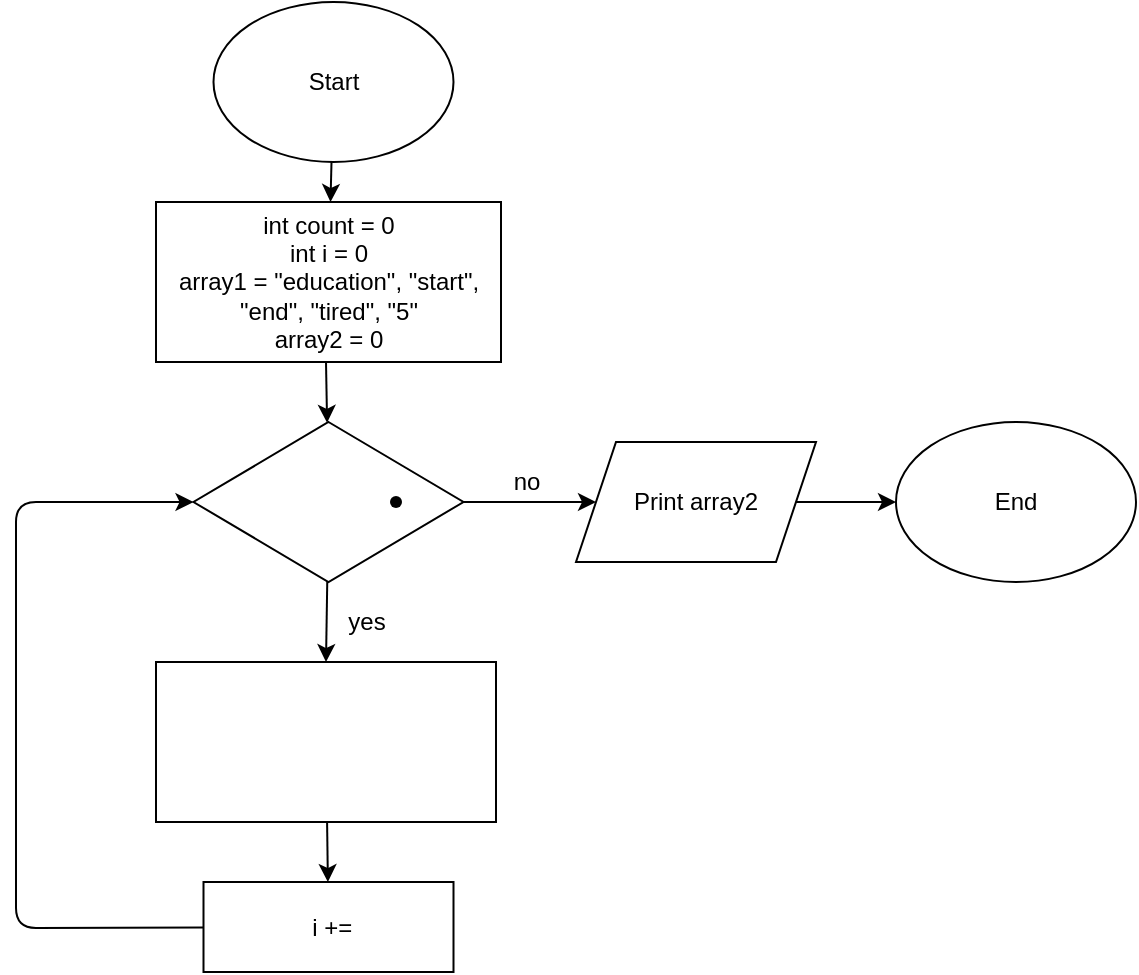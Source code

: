 <mxfile>
    <diagram id="HYrNcn7kxSLPC3C2fyq9" name="Страница 1">
        <mxGraphModel dx="820" dy="311" grid="1" gridSize="10" guides="1" tooltips="1" connect="1" arrows="1" fold="1" page="1" pageScale="1" pageWidth="827" pageHeight="1169" math="0" shadow="0">
            <root>
                <mxCell id="0"/>
                <mxCell id="1" parent="0"/>
                <mxCell id="4" value="" style="edgeStyle=none;html=1;" edge="1" parent="1" target="7">
                    <mxGeometry relative="1" as="geometry">
                        <mxPoint x="225" y="220" as="sourcePoint"/>
                    </mxGeometry>
                </mxCell>
                <mxCell id="6" value="" style="edgeStyle=none;html=1;entryX=0.5;entryY=0;entryDx=0;entryDy=0;" edge="1" parent="1" source="7" target="11">
                    <mxGeometry relative="1" as="geometry">
                        <mxPoint x="225" y="370" as="targetPoint"/>
                    </mxGeometry>
                </mxCell>
                <mxCell id="21" value="" style="edgeStyle=none;html=1;" edge="1" parent="1" source="7" target="14">
                    <mxGeometry relative="1" as="geometry"/>
                </mxCell>
                <mxCell id="7" value="&lt;font&gt;i &amp;lt; array1.lenght&lt;/font&gt;" style="rhombus;whiteSpace=wrap;html=1;rounded=0;fontColor=#FFFFFF;" vertex="1" parent="1">
                    <mxGeometry x="158.75" y="250" width="135" height="80" as="geometry"/>
                </mxCell>
                <mxCell id="9" value="" style="shape=waypoint;sketch=0;size=6;pointerEvents=1;points=[];fillColor=default;resizable=0;rotatable=0;perimeter=centerPerimeter;snapToPoint=1;rounded=0;" vertex="1" parent="1">
                    <mxGeometry x="240" y="270" width="40" height="40" as="geometry"/>
                </mxCell>
                <mxCell id="10" value="" style="edgeStyle=none;html=1;" edge="1" parent="1" source="11" target="13">
                    <mxGeometry relative="1" as="geometry"/>
                </mxCell>
                <mxCell id="11" value="&lt;font&gt;if array1[i].Lenght &amp;lt;= 3&lt;br&gt;array2[count] = array1[i]&lt;br&gt;count++&lt;br&gt;&lt;/font&gt;" style="rounded=0;whiteSpace=wrap;html=1;fontColor=#FFFFFF;" vertex="1" parent="1">
                    <mxGeometry x="140" y="370" width="170" height="80" as="geometry"/>
                </mxCell>
                <mxCell id="12" style="edgeStyle=none;html=1;entryX=0;entryY=0.5;entryDx=0;entryDy=0;" edge="1" parent="1" source="13" target="7">
                    <mxGeometry relative="1" as="geometry">
                        <Array as="points">
                            <mxPoint x="70" y="503"/>
                            <mxPoint x="70" y="290"/>
                        </Array>
                    </mxGeometry>
                </mxCell>
                <mxCell id="13" value="&amp;nbsp;i +=" style="rounded=0;whiteSpace=wrap;html=1;" vertex="1" parent="1">
                    <mxGeometry x="163.75" y="480" width="125" height="45" as="geometry"/>
                </mxCell>
                <mxCell id="26" value="" style="edgeStyle=none;html=1;fontColor=#FFFFFF;" edge="1" parent="1" source="14" target="25">
                    <mxGeometry relative="1" as="geometry"/>
                </mxCell>
                <mxCell id="14" value="Print array2" style="shape=parallelogram;perimeter=parallelogramPerimeter;whiteSpace=wrap;html=1;fixedSize=1;sketch=0;rounded=0;" vertex="1" parent="1">
                    <mxGeometry x="350" y="260" width="120" height="60" as="geometry"/>
                </mxCell>
                <mxCell id="15" value="yes" style="text;html=1;align=center;verticalAlign=middle;resizable=0;points=[];autosize=1;strokeColor=none;fillColor=none;" vertex="1" parent="1">
                    <mxGeometry x="230" y="340" width="30" height="20" as="geometry"/>
                </mxCell>
                <mxCell id="16" value="no" style="text;html=1;align=center;verticalAlign=middle;resizable=0;points=[];autosize=1;strokeColor=none;fillColor=none;" vertex="1" parent="1">
                    <mxGeometry x="310" y="270" width="30" height="20" as="geometry"/>
                </mxCell>
                <mxCell id="24" value="" style="edgeStyle=none;html=1;fontColor=#FFFFFF;" edge="1" parent="1" source="17" target="19">
                    <mxGeometry relative="1" as="geometry"/>
                </mxCell>
                <mxCell id="17" value="Start" style="ellipse;whiteSpace=wrap;html=1;" vertex="1" parent="1">
                    <mxGeometry x="168.75" y="40" width="120" height="80" as="geometry"/>
                </mxCell>
                <mxCell id="19" value="int count = 0&lt;br&gt;int i = 0&lt;br&gt;array1 = &quot;education&quot;, &quot;start&quot;, &quot;end&quot;, &quot;tired&quot;, &quot;5&quot;&lt;br&gt;array2 = 0" style="rounded=0;whiteSpace=wrap;html=1;" vertex="1" parent="1">
                    <mxGeometry x="140" y="140" width="172.5" height="80" as="geometry"/>
                </mxCell>
                <mxCell id="25" value="End" style="ellipse;whiteSpace=wrap;html=1;" vertex="1" parent="1">
                    <mxGeometry x="510" y="250" width="120" height="80" as="geometry"/>
                </mxCell>
            </root>
        </mxGraphModel>
    </diagram>
</mxfile>